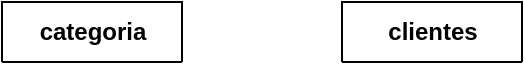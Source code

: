 <mxfile version="23.1.4" type="github">
  <diagram name="Página-1" id="xwMd13wjsxMWqswA_Vt8">
    <mxGraphModel dx="1050" dy="522" grid="1" gridSize="10" guides="1" tooltips="1" connect="1" arrows="1" fold="1" page="1" pageScale="1" pageWidth="827" pageHeight="1169" math="0" shadow="0">
      <root>
        <mxCell id="0" />
        <mxCell id="1" parent="0" />
        <mxCell id="ciJDyAzrTg6kJwLugXkb-23" value="clientes" style="shape=table;startSize=30;container=1;collapsible=1;childLayout=tableLayout;fixedRows=1;rowLines=0;fontStyle=1;align=center;resizeLast=1;html=1;" vertex="1" collapsed="1" parent="1">
          <mxGeometry x="340" y="80" width="90" height="30" as="geometry">
            <mxRectangle x="421" y="140" width="200" height="240" as="alternateBounds" />
          </mxGeometry>
        </mxCell>
        <mxCell id="ciJDyAzrTg6kJwLugXkb-24" value="" style="shape=tableRow;horizontal=0;startSize=0;swimlaneHead=0;swimlaneBody=0;fillColor=none;collapsible=0;dropTarget=0;points=[[0,0.5],[1,0.5]];portConstraint=eastwest;top=0;left=0;right=0;bottom=1;" vertex="1" parent="ciJDyAzrTg6kJwLugXkb-23">
          <mxGeometry y="30" width="200" height="30" as="geometry" />
        </mxCell>
        <mxCell id="ciJDyAzrTg6kJwLugXkb-25" value="PK,INT" style="shape=partialRectangle;connectable=0;fillColor=none;top=0;left=0;bottom=0;right=0;fontStyle=1;overflow=hidden;whiteSpace=wrap;html=1;" vertex="1" parent="ciJDyAzrTg6kJwLugXkb-24">
          <mxGeometry width="100" height="30" as="geometry">
            <mxRectangle width="100" height="30" as="alternateBounds" />
          </mxGeometry>
        </mxCell>
        <mxCell id="ciJDyAzrTg6kJwLugXkb-26" value="IdClientes" style="shape=partialRectangle;connectable=0;fillColor=none;top=0;left=0;bottom=0;right=0;align=left;spacingLeft=6;fontStyle=5;overflow=hidden;whiteSpace=wrap;html=1;" vertex="1" parent="ciJDyAzrTg6kJwLugXkb-24">
          <mxGeometry x="100" width="100" height="30" as="geometry">
            <mxRectangle width="100" height="30" as="alternateBounds" />
          </mxGeometry>
        </mxCell>
        <mxCell id="ciJDyAzrTg6kJwLugXkb-27" value="" style="shape=tableRow;horizontal=0;startSize=0;swimlaneHead=0;swimlaneBody=0;fillColor=none;collapsible=0;dropTarget=0;points=[[0,0.5],[1,0.5]];portConstraint=eastwest;top=0;left=0;right=0;bottom=0;" vertex="1" parent="ciJDyAzrTg6kJwLugXkb-23">
          <mxGeometry y="60" width="200" height="30" as="geometry" />
        </mxCell>
        <mxCell id="ciJDyAzrTg6kJwLugXkb-28" value="VARCHAR(30)" style="shape=partialRectangle;connectable=0;fillColor=none;top=0;left=0;bottom=0;right=0;editable=1;overflow=hidden;whiteSpace=wrap;html=1;" vertex="1" parent="ciJDyAzrTg6kJwLugXkb-27">
          <mxGeometry width="100" height="30" as="geometry">
            <mxRectangle width="100" height="30" as="alternateBounds" />
          </mxGeometry>
        </mxCell>
        <mxCell id="ciJDyAzrTg6kJwLugXkb-29" value="NomCliente" style="shape=partialRectangle;connectable=0;fillColor=none;top=0;left=0;bottom=0;right=0;align=left;spacingLeft=6;overflow=hidden;whiteSpace=wrap;html=1;" vertex="1" parent="ciJDyAzrTg6kJwLugXkb-27">
          <mxGeometry x="100" width="100" height="30" as="geometry">
            <mxRectangle width="100" height="30" as="alternateBounds" />
          </mxGeometry>
        </mxCell>
        <mxCell id="ciJDyAzrTg6kJwLugXkb-30" value="" style="shape=tableRow;horizontal=0;startSize=0;swimlaneHead=0;swimlaneBody=0;fillColor=none;collapsible=0;dropTarget=0;points=[[0,0.5],[1,0.5]];portConstraint=eastwest;top=0;left=0;right=0;bottom=0;" vertex="1" parent="ciJDyAzrTg6kJwLugXkb-23">
          <mxGeometry y="90" width="200" height="30" as="geometry" />
        </mxCell>
        <mxCell id="ciJDyAzrTg6kJwLugXkb-31" value="VARCHAR(25)" style="shape=partialRectangle;connectable=0;fillColor=none;top=0;left=0;bottom=0;right=0;editable=1;overflow=hidden;whiteSpace=wrap;html=1;" vertex="1" parent="ciJDyAzrTg6kJwLugXkb-30">
          <mxGeometry width="100" height="30" as="geometry">
            <mxRectangle width="100" height="30" as="alternateBounds" />
          </mxGeometry>
        </mxCell>
        <mxCell id="ciJDyAzrTg6kJwLugXkb-32" value="NomDeContacto" style="shape=partialRectangle;connectable=0;fillColor=none;top=0;left=0;bottom=0;right=0;align=left;spacingLeft=6;overflow=hidden;whiteSpace=wrap;html=1;" vertex="1" parent="ciJDyAzrTg6kJwLugXkb-30">
          <mxGeometry x="100" width="100" height="30" as="geometry">
            <mxRectangle width="100" height="30" as="alternateBounds" />
          </mxGeometry>
        </mxCell>
        <mxCell id="ciJDyAzrTg6kJwLugXkb-33" value="" style="shape=tableRow;horizontal=0;startSize=0;swimlaneHead=0;swimlaneBody=0;fillColor=none;collapsible=0;dropTarget=0;points=[[0,0.5],[1,0.5]];portConstraint=eastwest;top=0;left=0;right=0;bottom=0;" vertex="1" parent="ciJDyAzrTg6kJwLugXkb-23">
          <mxGeometry y="120" width="200" height="30" as="geometry" />
        </mxCell>
        <mxCell id="ciJDyAzrTg6kJwLugXkb-34" value="VARCHAR(48)" style="shape=partialRectangle;connectable=0;fillColor=none;top=0;left=0;bottom=0;right=0;editable=1;overflow=hidden;whiteSpace=wrap;html=1;" vertex="1" parent="ciJDyAzrTg6kJwLugXkb-33">
          <mxGeometry width="100" height="30" as="geometry">
            <mxRectangle width="100" height="30" as="alternateBounds" />
          </mxGeometry>
        </mxCell>
        <mxCell id="ciJDyAzrTg6kJwLugXkb-35" value="Direccion" style="shape=partialRectangle;connectable=0;fillColor=none;top=0;left=0;bottom=0;right=0;align=left;spacingLeft=6;overflow=hidden;whiteSpace=wrap;html=1;" vertex="1" parent="ciJDyAzrTg6kJwLugXkb-33">
          <mxGeometry x="100" width="100" height="30" as="geometry">
            <mxRectangle width="100" height="30" as="alternateBounds" />
          </mxGeometry>
        </mxCell>
        <mxCell id="ciJDyAzrTg6kJwLugXkb-54" style="shape=tableRow;horizontal=0;startSize=0;swimlaneHead=0;swimlaneBody=0;fillColor=none;collapsible=0;dropTarget=0;points=[[0,0.5],[1,0.5]];portConstraint=eastwest;top=0;left=0;right=0;bottom=0;" vertex="1" parent="ciJDyAzrTg6kJwLugXkb-23">
          <mxGeometry y="150" width="200" height="30" as="geometry" />
        </mxCell>
        <mxCell id="ciJDyAzrTg6kJwLugXkb-55" value="VARCHAR(25)" style="shape=partialRectangle;connectable=0;fillColor=none;top=0;left=0;bottom=0;right=0;editable=1;overflow=hidden;whiteSpace=wrap;html=1;" vertex="1" parent="ciJDyAzrTg6kJwLugXkb-54">
          <mxGeometry width="100" height="30" as="geometry">
            <mxRectangle width="100" height="30" as="alternateBounds" />
          </mxGeometry>
        </mxCell>
        <mxCell id="ciJDyAzrTg6kJwLugXkb-56" value="Ciudad" style="shape=partialRectangle;connectable=0;fillColor=none;top=0;left=0;bottom=0;right=0;align=left;spacingLeft=6;overflow=hidden;whiteSpace=wrap;html=1;" vertex="1" parent="ciJDyAzrTg6kJwLugXkb-54">
          <mxGeometry x="100" width="100" height="30" as="geometry">
            <mxRectangle width="100" height="30" as="alternateBounds" />
          </mxGeometry>
        </mxCell>
        <mxCell id="ciJDyAzrTg6kJwLugXkb-57" style="shape=tableRow;horizontal=0;startSize=0;swimlaneHead=0;swimlaneBody=0;fillColor=none;collapsible=0;dropTarget=0;points=[[0,0.5],[1,0.5]];portConstraint=eastwest;top=0;left=0;right=0;bottom=0;" vertex="1" parent="ciJDyAzrTg6kJwLugXkb-23">
          <mxGeometry y="180" width="200" height="30" as="geometry" />
        </mxCell>
        <mxCell id="ciJDyAzrTg6kJwLugXkb-58" value="VARCHAR(25)" style="shape=partialRectangle;connectable=0;fillColor=none;top=0;left=0;bottom=0;right=0;editable=1;overflow=hidden;whiteSpace=wrap;html=1;" vertex="1" parent="ciJDyAzrTg6kJwLugXkb-57">
          <mxGeometry width="100" height="30" as="geometry">
            <mxRectangle width="100" height="30" as="alternateBounds" />
          </mxGeometry>
        </mxCell>
        <mxCell id="ciJDyAzrTg6kJwLugXkb-59" value="Codigopostal" style="shape=partialRectangle;connectable=0;fillColor=none;top=0;left=0;bottom=0;right=0;align=left;spacingLeft=6;overflow=hidden;whiteSpace=wrap;html=1;" vertex="1" parent="ciJDyAzrTg6kJwLugXkb-57">
          <mxGeometry x="100" width="100" height="30" as="geometry">
            <mxRectangle width="100" height="30" as="alternateBounds" />
          </mxGeometry>
        </mxCell>
        <mxCell id="ciJDyAzrTg6kJwLugXkb-60" style="shape=tableRow;horizontal=0;startSize=0;swimlaneHead=0;swimlaneBody=0;fillColor=none;collapsible=0;dropTarget=0;points=[[0,0.5],[1,0.5]];portConstraint=eastwest;top=0;left=0;right=0;bottom=0;" vertex="1" parent="ciJDyAzrTg6kJwLugXkb-23">
          <mxGeometry y="210" width="200" height="30" as="geometry" />
        </mxCell>
        <mxCell id="ciJDyAzrTg6kJwLugXkb-61" value="VARCHAR(20)" style="shape=partialRectangle;connectable=0;fillColor=none;top=0;left=0;bottom=0;right=0;editable=1;overflow=hidden;whiteSpace=wrap;html=1;" vertex="1" parent="ciJDyAzrTg6kJwLugXkb-60">
          <mxGeometry width="100" height="30" as="geometry">
            <mxRectangle width="100" height="30" as="alternateBounds" />
          </mxGeometry>
        </mxCell>
        <mxCell id="ciJDyAzrTg6kJwLugXkb-62" value="Pais" style="shape=partialRectangle;connectable=0;fillColor=none;top=0;left=0;bottom=0;right=0;align=left;spacingLeft=6;overflow=hidden;whiteSpace=wrap;html=1;" vertex="1" parent="ciJDyAzrTg6kJwLugXkb-60">
          <mxGeometry x="100" width="100" height="30" as="geometry">
            <mxRectangle width="100" height="30" as="alternateBounds" />
          </mxGeometry>
        </mxCell>
        <mxCell id="ciJDyAzrTg6kJwLugXkb-63" value="categoria" style="shape=table;startSize=30;container=1;collapsible=1;childLayout=tableLayout;fixedRows=1;rowLines=0;fontStyle=1;align=center;resizeLast=1;html=1;" vertex="1" collapsed="1" parent="1">
          <mxGeometry x="170" y="80" width="90" height="30" as="geometry">
            <mxRectangle x="80" y="100" width="180" height="120" as="alternateBounds" />
          </mxGeometry>
        </mxCell>
        <mxCell id="ciJDyAzrTg6kJwLugXkb-64" value="" style="shape=tableRow;horizontal=0;startSize=0;swimlaneHead=0;swimlaneBody=0;fillColor=none;collapsible=0;dropTarget=0;points=[[0,0.5],[1,0.5]];portConstraint=eastwest;top=0;left=0;right=0;bottom=1;" vertex="1" parent="ciJDyAzrTg6kJwLugXkb-63">
          <mxGeometry y="30" width="180" height="30" as="geometry" />
        </mxCell>
        <mxCell id="ciJDyAzrTg6kJwLugXkb-65" value="PK,INT" style="shape=partialRectangle;connectable=0;fillColor=none;top=0;left=0;bottom=0;right=0;fontStyle=1;overflow=hidden;whiteSpace=wrap;html=1;" vertex="1" parent="ciJDyAzrTg6kJwLugXkb-64">
          <mxGeometry width="80" height="30" as="geometry">
            <mxRectangle width="80" height="30" as="alternateBounds" />
          </mxGeometry>
        </mxCell>
        <mxCell id="ciJDyAzrTg6kJwLugXkb-66" value="IdCategoria" style="shape=partialRectangle;connectable=0;fillColor=none;top=0;left=0;bottom=0;right=0;align=left;spacingLeft=6;fontStyle=5;overflow=hidden;whiteSpace=wrap;html=1;" vertex="1" parent="ciJDyAzrTg6kJwLugXkb-64">
          <mxGeometry x="80" width="100" height="30" as="geometry">
            <mxRectangle width="100" height="30" as="alternateBounds" />
          </mxGeometry>
        </mxCell>
        <mxCell id="ciJDyAzrTg6kJwLugXkb-67" value="" style="shape=tableRow;horizontal=0;startSize=0;swimlaneHead=0;swimlaneBody=0;fillColor=none;collapsible=0;dropTarget=0;points=[[0,0.5],[1,0.5]];portConstraint=eastwest;top=0;left=0;right=0;bottom=0;" vertex="1" parent="ciJDyAzrTg6kJwLugXkb-63">
          <mxGeometry y="60" width="180" height="30" as="geometry" />
        </mxCell>
        <mxCell id="ciJDyAzrTg6kJwLugXkb-68" value="VARCHAR(20)" style="shape=partialRectangle;connectable=0;fillColor=none;top=0;left=0;bottom=0;right=0;editable=1;overflow=hidden;whiteSpace=wrap;html=1;" vertex="1" parent="ciJDyAzrTg6kJwLugXkb-67">
          <mxGeometry width="80" height="30" as="geometry">
            <mxRectangle width="80" height="30" as="alternateBounds" />
          </mxGeometry>
        </mxCell>
        <mxCell id="ciJDyAzrTg6kJwLugXkb-69" value="nomCategoria" style="shape=partialRectangle;connectable=0;fillColor=none;top=0;left=0;bottom=0;right=0;align=left;spacingLeft=6;overflow=hidden;whiteSpace=wrap;html=1;" vertex="1" parent="ciJDyAzrTg6kJwLugXkb-67">
          <mxGeometry x="80" width="100" height="30" as="geometry">
            <mxRectangle width="100" height="30" as="alternateBounds" />
          </mxGeometry>
        </mxCell>
        <mxCell id="ciJDyAzrTg6kJwLugXkb-70" value="" style="shape=tableRow;horizontal=0;startSize=0;swimlaneHead=0;swimlaneBody=0;fillColor=none;collapsible=0;dropTarget=0;points=[[0,0.5],[1,0.5]];portConstraint=eastwest;top=0;left=0;right=0;bottom=0;" vertex="1" parent="ciJDyAzrTg6kJwLugXkb-63">
          <mxGeometry y="90" width="180" height="30" as="geometry" />
        </mxCell>
        <mxCell id="ciJDyAzrTg6kJwLugXkb-71" value="VARCHAR(70)" style="shape=partialRectangle;connectable=0;fillColor=none;top=0;left=0;bottom=0;right=0;editable=1;overflow=hidden;whiteSpace=wrap;html=1;" vertex="1" parent="ciJDyAzrTg6kJwLugXkb-70">
          <mxGeometry width="80" height="30" as="geometry">
            <mxRectangle width="80" height="30" as="alternateBounds" />
          </mxGeometry>
        </mxCell>
        <mxCell id="ciJDyAzrTg6kJwLugXkb-72" value="descripcion" style="shape=partialRectangle;connectable=0;fillColor=none;top=0;left=0;bottom=0;right=0;align=left;spacingLeft=6;overflow=hidden;whiteSpace=wrap;html=1;" vertex="1" parent="ciJDyAzrTg6kJwLugXkb-70">
          <mxGeometry x="80" width="100" height="30" as="geometry">
            <mxRectangle width="100" height="30" as="alternateBounds" />
          </mxGeometry>
        </mxCell>
      </root>
    </mxGraphModel>
  </diagram>
</mxfile>
